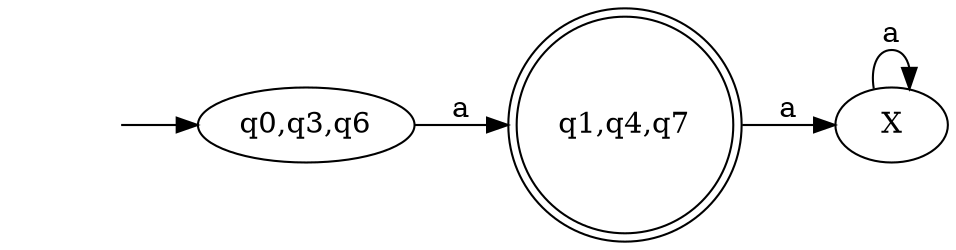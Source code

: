 digraph "new_DFA" {
	rankdir=LR
	-1[style="invis"];
	-1->"q0,q3,q6";
	"q0,q3,q6" -> "q1,q4,q7" [label="a"]
	"q1,q4,q7" -> "X" [label="a"]
	"X" -> "X" [label="a"]
	"q1,q4,q7"[shape="doublecircle"];
}